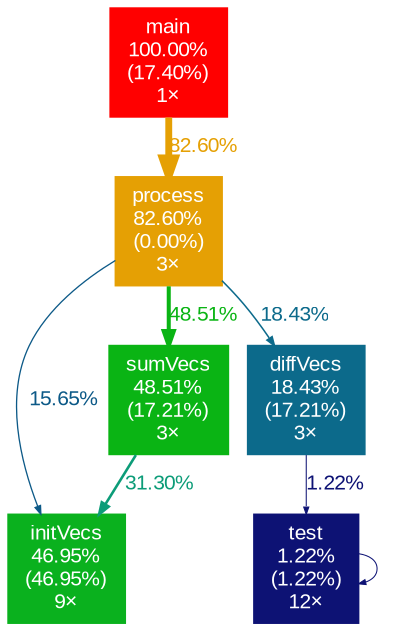 digraph {
	graph [fontname=Arial, nodesep=0.125, ranksep=0.25];
	node [fontcolor=white, fontname=Arial, height=0, shape=box, style=filled, width=0];
	edge [fontname=Arial];
	8 [color="#0d1274", fontcolor="#ffffff", fontsize="10.00", label="test\n1.22%\n(1.22%)\n12×"];
	8 -> 8 [arrowsize="0.35", color="#0d1274", fontcolor="#0d1274", fontsize="10.00", label="", labeldistance="0.50", penwidth="0.50"];
	9 [color="#0ab11e", fontcolor="#ffffff", fontsize="10.00", label="initVecs\n46.95%\n(46.95%)\n9×"];
	10 [color="#0ab414", fontcolor="#ffffff", fontsize="10.00", label="sumVecs\n48.51%\n(17.21%)\n3×"];
	10 -> 9 [arrowsize="0.56", color="#0c9c78", fontcolor="#0c9c78", fontsize="10.00", label="31.30%", labeldistance="1.25", penwidth="1.25"];
	11 [color="#0c6a8b", fontcolor="#ffffff", fontsize="10.00", label="diffVecs\n18.43%\n(17.21%)\n3×"];
	11 -> 8 [arrowsize="0.35", color="#0d1274", fontcolor="#0d1274", fontsize="10.00", label="1.22%", labeldistance="0.50", penwidth="0.50"];
	12 [color="#e5a004", fontcolor="#ffffff", fontsize="10.00", label="process\n82.60%\n(0.00%)\n3×"];
	12 -> 9 [arrowsize="0.40", color="#0c5987", fontcolor="#0c5987", fontsize="10.00", label="15.65%", labeldistance="0.63", penwidth="0.63"];
	12 -> 10 [arrowsize="0.70", color="#0ab414", fontcolor="#0ab414", fontsize="10.00", label="48.51%", labeldistance="1.94", penwidth="1.94"];
	12 -> 11 [arrowsize="0.43", color="#0c6a8b", fontcolor="#0c6a8b", fontsize="10.00", label="18.43%", labeldistance="0.74", penwidth="0.74"];
	13 [color="#ff0000", fontcolor="#ffffff", fontsize="10.00", label="main\n100.00%\n(17.40%)\n1×"];
	13 -> 12 [arrowsize="0.91", color="#e5a004", fontcolor="#e5a004", fontsize="10.00", label="82.60%", labeldistance="3.30", penwidth="3.30"];
}

